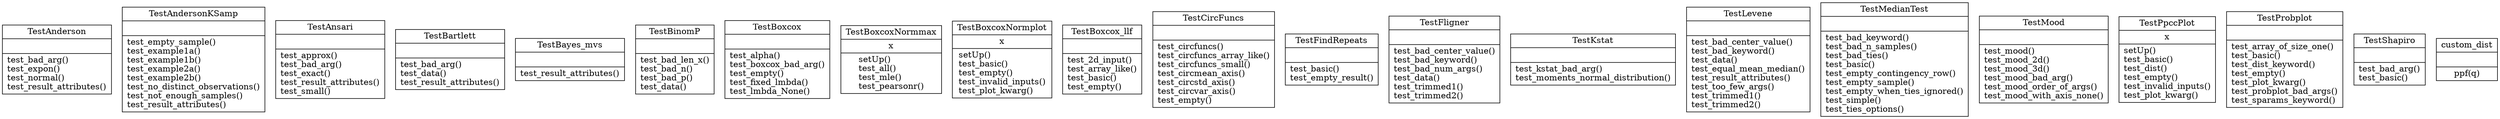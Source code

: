 digraph "classes_18" {
rankdir=BT
charset="utf-8"
"test_morestats.TestAnderson" [color="black", fontcolor="black", label=<{TestAnderson|<br ALIGN="LEFT"/>|test_bad_arg()<br ALIGN="LEFT"/>test_expon()<br ALIGN="LEFT"/>test_normal()<br ALIGN="LEFT"/>test_result_attributes()<br ALIGN="LEFT"/>}>, shape="record", style="solid"];
"test_morestats.TestAndersonKSamp" [color="black", fontcolor="black", label=<{TestAndersonKSamp|<br ALIGN="LEFT"/>|test_empty_sample()<br ALIGN="LEFT"/>test_example1a()<br ALIGN="LEFT"/>test_example1b()<br ALIGN="LEFT"/>test_example2a()<br ALIGN="LEFT"/>test_example2b()<br ALIGN="LEFT"/>test_no_distinct_observations()<br ALIGN="LEFT"/>test_not_enough_samples()<br ALIGN="LEFT"/>test_result_attributes()<br ALIGN="LEFT"/>}>, shape="record", style="solid"];
"test_morestats.TestAnsari" [color="black", fontcolor="black", label=<{TestAnsari|<br ALIGN="LEFT"/>|test_approx()<br ALIGN="LEFT"/>test_bad_arg()<br ALIGN="LEFT"/>test_exact()<br ALIGN="LEFT"/>test_result_attributes()<br ALIGN="LEFT"/>test_small()<br ALIGN="LEFT"/>}>, shape="record", style="solid"];
"test_morestats.TestBartlett" [color="black", fontcolor="black", label=<{TestBartlett|<br ALIGN="LEFT"/>|test_bad_arg()<br ALIGN="LEFT"/>test_data()<br ALIGN="LEFT"/>test_result_attributes()<br ALIGN="LEFT"/>}>, shape="record", style="solid"];
"test_morestats.TestBayes_mvs" [color="black", fontcolor="black", label=<{TestBayes_mvs|<br ALIGN="LEFT"/>|test_result_attributes()<br ALIGN="LEFT"/>}>, shape="record", style="solid"];
"test_morestats.TestBinomP" [color="black", fontcolor="black", label=<{TestBinomP|<br ALIGN="LEFT"/>|test_bad_len_x()<br ALIGN="LEFT"/>test_bad_n()<br ALIGN="LEFT"/>test_bad_p()<br ALIGN="LEFT"/>test_data()<br ALIGN="LEFT"/>}>, shape="record", style="solid"];
"test_morestats.TestBoxcox" [color="black", fontcolor="black", label=<{TestBoxcox|<br ALIGN="LEFT"/>|test_alpha()<br ALIGN="LEFT"/>test_boxcox_bad_arg()<br ALIGN="LEFT"/>test_empty()<br ALIGN="LEFT"/>test_fixed_lmbda()<br ALIGN="LEFT"/>test_lmbda_None()<br ALIGN="LEFT"/>}>, shape="record", style="solid"];
"test_morestats.TestBoxcoxNormmax" [color="black", fontcolor="black", label=<{TestBoxcoxNormmax|x<br ALIGN="LEFT"/>|setUp()<br ALIGN="LEFT"/>test_all()<br ALIGN="LEFT"/>test_mle()<br ALIGN="LEFT"/>test_pearsonr()<br ALIGN="LEFT"/>}>, shape="record", style="solid"];
"test_morestats.TestBoxcoxNormplot" [color="black", fontcolor="black", label=<{TestBoxcoxNormplot|x<br ALIGN="LEFT"/>|setUp()<br ALIGN="LEFT"/>test_basic()<br ALIGN="LEFT"/>test_empty()<br ALIGN="LEFT"/>test_invalid_inputs()<br ALIGN="LEFT"/>test_plot_kwarg()<br ALIGN="LEFT"/>}>, shape="record", style="solid"];
"test_morestats.TestBoxcox_llf" [color="black", fontcolor="black", label=<{TestBoxcox_llf|<br ALIGN="LEFT"/>|test_2d_input()<br ALIGN="LEFT"/>test_array_like()<br ALIGN="LEFT"/>test_basic()<br ALIGN="LEFT"/>test_empty()<br ALIGN="LEFT"/>}>, shape="record", style="solid"];
"test_morestats.TestCircFuncs" [color="black", fontcolor="black", label=<{TestCircFuncs|<br ALIGN="LEFT"/>|test_circfuncs()<br ALIGN="LEFT"/>test_circfuncs_array_like()<br ALIGN="LEFT"/>test_circfuncs_small()<br ALIGN="LEFT"/>test_circmean_axis()<br ALIGN="LEFT"/>test_circstd_axis()<br ALIGN="LEFT"/>test_circvar_axis()<br ALIGN="LEFT"/>test_empty()<br ALIGN="LEFT"/>}>, shape="record", style="solid"];
"test_morestats.TestFindRepeats" [color="black", fontcolor="black", label=<{TestFindRepeats|<br ALIGN="LEFT"/>|test_basic()<br ALIGN="LEFT"/>test_empty_result()<br ALIGN="LEFT"/>}>, shape="record", style="solid"];
"test_morestats.TestFligner" [color="black", fontcolor="black", label=<{TestFligner|<br ALIGN="LEFT"/>|test_bad_center_value()<br ALIGN="LEFT"/>test_bad_keyword()<br ALIGN="LEFT"/>test_bad_num_args()<br ALIGN="LEFT"/>test_data()<br ALIGN="LEFT"/>test_trimmed1()<br ALIGN="LEFT"/>test_trimmed2()<br ALIGN="LEFT"/>}>, shape="record", style="solid"];
"test_morestats.TestKstat" [color="black", fontcolor="black", label=<{TestKstat|<br ALIGN="LEFT"/>|test_kstat_bad_arg()<br ALIGN="LEFT"/>test_moments_normal_distribution()<br ALIGN="LEFT"/>}>, shape="record", style="solid"];
"test_morestats.TestLevene" [color="black", fontcolor="black", label=<{TestLevene|<br ALIGN="LEFT"/>|test_bad_center_value()<br ALIGN="LEFT"/>test_bad_keyword()<br ALIGN="LEFT"/>test_data()<br ALIGN="LEFT"/>test_equal_mean_median()<br ALIGN="LEFT"/>test_result_attributes()<br ALIGN="LEFT"/>test_too_few_args()<br ALIGN="LEFT"/>test_trimmed1()<br ALIGN="LEFT"/>test_trimmed2()<br ALIGN="LEFT"/>}>, shape="record", style="solid"];
"test_morestats.TestMedianTest" [color="black", fontcolor="black", label=<{TestMedianTest|<br ALIGN="LEFT"/>|test_bad_keyword()<br ALIGN="LEFT"/>test_bad_n_samples()<br ALIGN="LEFT"/>test_bad_ties()<br ALIGN="LEFT"/>test_basic()<br ALIGN="LEFT"/>test_empty_contingency_row()<br ALIGN="LEFT"/>test_empty_sample()<br ALIGN="LEFT"/>test_empty_when_ties_ignored()<br ALIGN="LEFT"/>test_simple()<br ALIGN="LEFT"/>test_ties_options()<br ALIGN="LEFT"/>}>, shape="record", style="solid"];
"test_morestats.TestMood" [color="black", fontcolor="black", label=<{TestMood|<br ALIGN="LEFT"/>|test_mood()<br ALIGN="LEFT"/>test_mood_2d()<br ALIGN="LEFT"/>test_mood_3d()<br ALIGN="LEFT"/>test_mood_bad_arg()<br ALIGN="LEFT"/>test_mood_order_of_args()<br ALIGN="LEFT"/>test_mood_with_axis_none()<br ALIGN="LEFT"/>}>, shape="record", style="solid"];
"test_morestats.TestPpccPlot" [color="black", fontcolor="black", label=<{TestPpccPlot|x<br ALIGN="LEFT"/>|setUp()<br ALIGN="LEFT"/>test_basic()<br ALIGN="LEFT"/>test_dist()<br ALIGN="LEFT"/>test_empty()<br ALIGN="LEFT"/>test_invalid_inputs()<br ALIGN="LEFT"/>test_plot_kwarg()<br ALIGN="LEFT"/>}>, shape="record", style="solid"];
"test_morestats.TestProbplot" [color="black", fontcolor="black", label=<{TestProbplot|<br ALIGN="LEFT"/>|test_array_of_size_one()<br ALIGN="LEFT"/>test_basic()<br ALIGN="LEFT"/>test_dist_keyword()<br ALIGN="LEFT"/>test_empty()<br ALIGN="LEFT"/>test_plot_kwarg()<br ALIGN="LEFT"/>test_probplot_bad_args()<br ALIGN="LEFT"/>test_sparams_keyword()<br ALIGN="LEFT"/>}>, shape="record", style="solid"];
"test_morestats.TestShapiro" [color="black", fontcolor="black", label=<{TestShapiro|<br ALIGN="LEFT"/>|test_bad_arg()<br ALIGN="LEFT"/>test_basic()<br ALIGN="LEFT"/>}>, shape="record", style="solid"];
"test_morestats.TestProbplot.test_dist_keyword.custom_dist" [color="black", fontcolor="black", label=<{custom_dist|<br ALIGN="LEFT"/>|ppf(q)<br ALIGN="LEFT"/>}>, shape="record", style="solid"];
}
